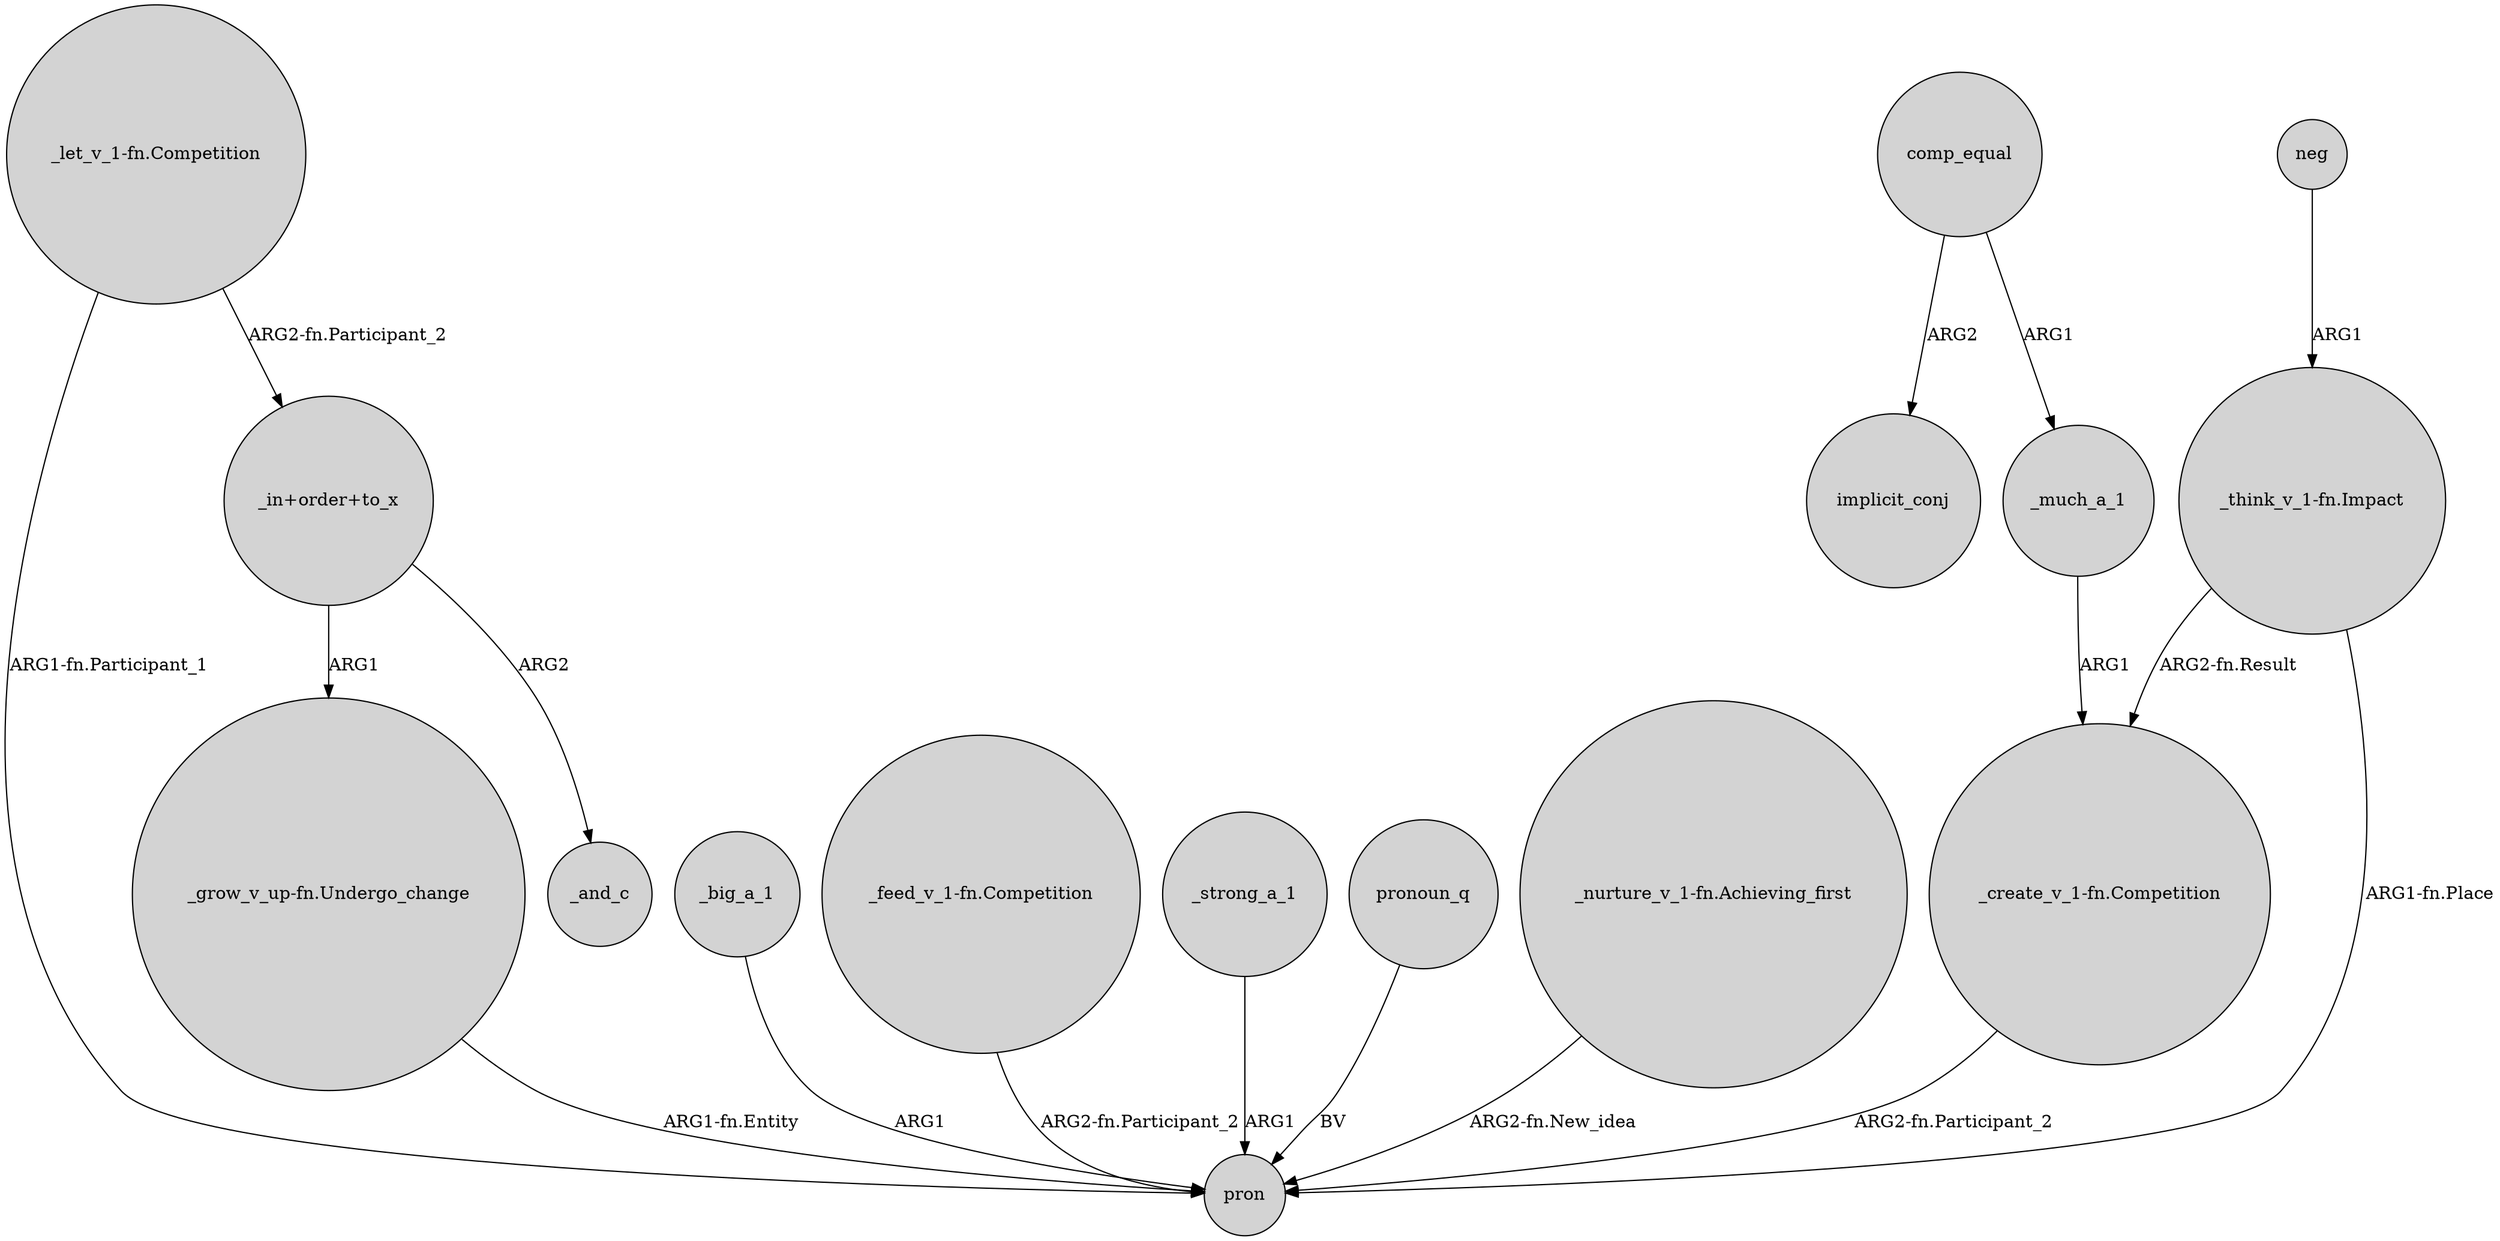 digraph {
	node [shape=circle style=filled]
	"_think_v_1-fn.Impact" -> "_create_v_1-fn.Competition" [label="ARG2-fn.Result"]
	"_let_v_1-fn.Competition" -> pron [label="ARG1-fn.Participant_1"]
	neg -> "_think_v_1-fn.Impact" [label=ARG1]
	"_grow_v_up-fn.Undergo_change" -> pron [label="ARG1-fn.Entity"]
	"_in+order+to_x" -> "_grow_v_up-fn.Undergo_change" [label=ARG1]
	"_let_v_1-fn.Competition" -> "_in+order+to_x" [label="ARG2-fn.Participant_2"]
	_big_a_1 -> pron [label=ARG1]
	"_feed_v_1-fn.Competition" -> pron [label="ARG2-fn.Participant_2"]
	_strong_a_1 -> pron [label=ARG1]
	comp_equal -> implicit_conj [label=ARG2]
	"_create_v_1-fn.Competition" -> pron [label="ARG2-fn.Participant_2"]
	"_in+order+to_x" -> _and_c [label=ARG2]
	comp_equal -> _much_a_1 [label=ARG1]
	"_think_v_1-fn.Impact" -> pron [label="ARG1-fn.Place"]
	pronoun_q -> pron [label=BV]
	"_nurture_v_1-fn.Achieving_first" -> pron [label="ARG2-fn.New_idea"]
	_much_a_1 -> "_create_v_1-fn.Competition" [label=ARG1]
}
